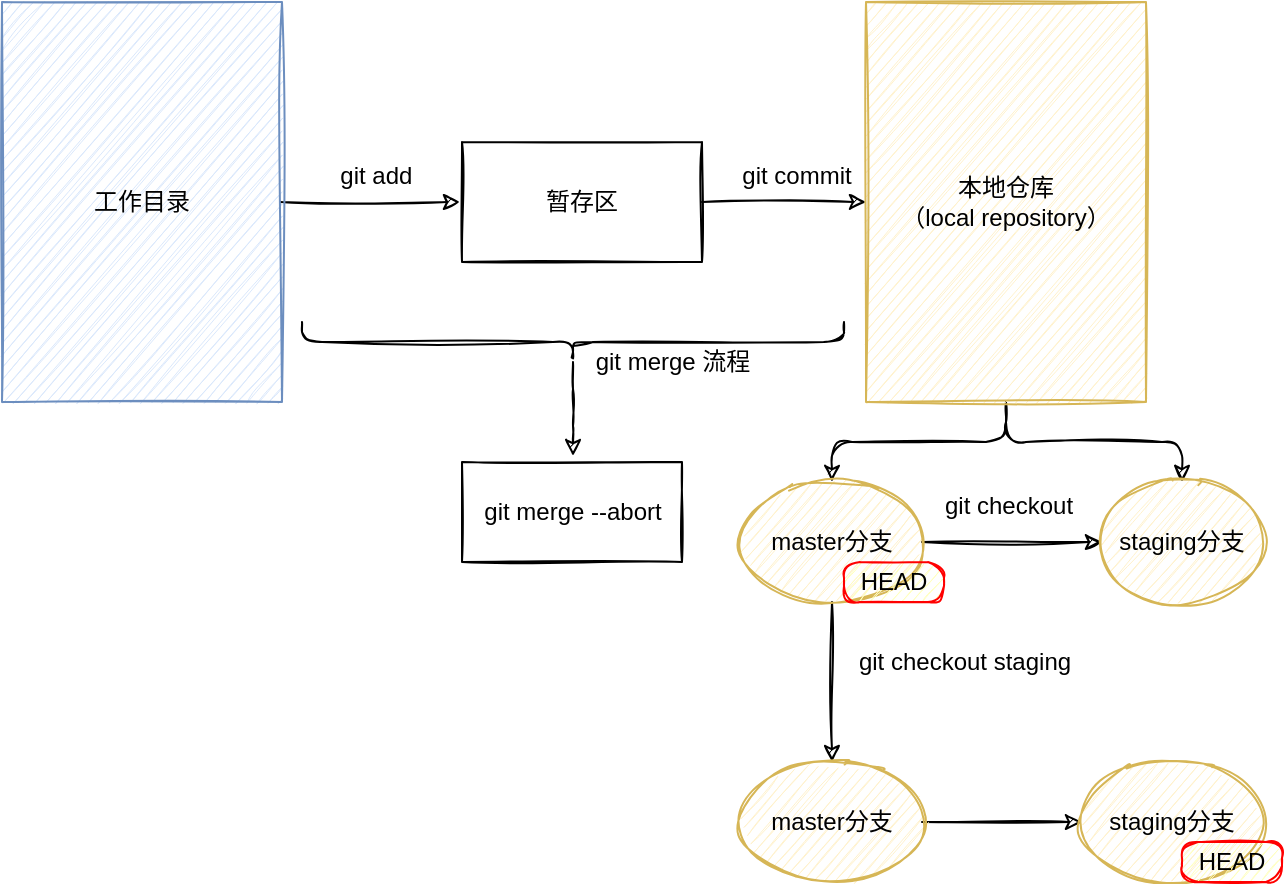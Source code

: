 <mxfile version="14.2.9" type="github">
  <diagram id="Qvk_h40rLohnIBOhJ2qY" name="第 1 页">
    <mxGraphModel dx="946" dy="614" grid="1" gridSize="10" guides="1" tooltips="1" connect="1" arrows="1" fold="1" page="1" pageScale="1" pageWidth="1169" pageHeight="827" background="#FFFFFF" math="0" shadow="0">
      <root>
        <mxCell id="0" />
        <mxCell id="1" parent="0" />
        <mxCell id="IBMUOrXllXBi6DZzjjCA-20" value="" style="edgeStyle=orthogonalEdgeStyle;rounded=1;sketch=1;orthogonalLoop=1;jettySize=auto;html=1;" edge="1" parent="1">
          <mxGeometry relative="1" as="geometry">
            <mxPoint x="159" y="640" as="sourcePoint" />
            <mxPoint x="249" y="640" as="targetPoint" />
          </mxGeometry>
        </mxCell>
        <mxCell id="IBMUOrXllXBi6DZzjjCA-18" value="工作目录" style="rounded=0;whiteSpace=wrap;html=1;sketch=1;fillColor=#dae8fc;strokeColor=#6c8ebf;" vertex="1" parent="1">
          <mxGeometry x="20" y="540" width="140" height="200" as="geometry" />
        </mxCell>
        <mxCell id="IBMUOrXllXBi6DZzjjCA-22" value="" style="edgeStyle=orthogonalEdgeStyle;rounded=1;sketch=1;orthogonalLoop=1;jettySize=auto;html=1;" edge="1" parent="1" source="IBMUOrXllXBi6DZzjjCA-19" target="IBMUOrXllXBi6DZzjjCA-21">
          <mxGeometry relative="1" as="geometry" />
        </mxCell>
        <mxCell id="IBMUOrXllXBi6DZzjjCA-19" value="暂存区" style="whiteSpace=wrap;html=1;rounded=0;sketch=1;" vertex="1" parent="1">
          <mxGeometry x="250" y="610" width="120" height="60" as="geometry" />
        </mxCell>
        <mxCell id="IBMUOrXllXBi6DZzjjCA-31" value="" style="edgeStyle=orthogonalEdgeStyle;rounded=1;sketch=1;orthogonalLoop=1;jettySize=auto;html=1;" edge="1" parent="1" source="IBMUOrXllXBi6DZzjjCA-21" target="IBMUOrXllXBi6DZzjjCA-30">
          <mxGeometry relative="1" as="geometry" />
        </mxCell>
        <mxCell id="IBMUOrXllXBi6DZzjjCA-33" value="" style="edgeStyle=orthogonalEdgeStyle;rounded=1;sketch=1;orthogonalLoop=1;jettySize=auto;html=1;" edge="1" parent="1" source="IBMUOrXllXBi6DZzjjCA-21" target="IBMUOrXllXBi6DZzjjCA-32">
          <mxGeometry relative="1" as="geometry" />
        </mxCell>
        <mxCell id="IBMUOrXllXBi6DZzjjCA-21" value="本地仓库&lt;br&gt;（local repository）" style="whiteSpace=wrap;html=1;rounded=0;sketch=1;aspect=fixed;fillColor=#fff2cc;strokeColor=#d6b656;" vertex="1" parent="1">
          <mxGeometry x="452" y="540" width="140" height="200" as="geometry" />
        </mxCell>
        <mxCell id="IBMUOrXllXBi6DZzjjCA-23" value="&amp;nbsp;git add" style="text;html=1;align=center;verticalAlign=middle;resizable=0;points=[];autosize=1;" vertex="1" parent="1">
          <mxGeometry x="180" y="617" width="50" height="20" as="geometry" />
        </mxCell>
        <mxCell id="IBMUOrXllXBi6DZzjjCA-24" value="git commit" style="text;html=1;align=center;verticalAlign=middle;resizable=0;points=[];autosize=1;" vertex="1" parent="1">
          <mxGeometry x="382" y="617" width="70" height="20" as="geometry" />
        </mxCell>
        <mxCell id="IBMUOrXllXBi6DZzjjCA-42" value="" style="edgeStyle=orthogonalEdgeStyle;rounded=1;sketch=1;orthogonalLoop=1;jettySize=auto;html=1;" edge="1" parent="1" source="IBMUOrXllXBi6DZzjjCA-28">
          <mxGeometry relative="1" as="geometry">
            <mxPoint x="305.5" y="767" as="targetPoint" />
          </mxGeometry>
        </mxCell>
        <mxCell id="IBMUOrXllXBi6DZzjjCA-28" value="" style="shape=curlyBracket;whiteSpace=wrap;html=1;rounded=1;sketch=1;direction=north;" vertex="1" parent="1">
          <mxGeometry x="170" y="700" width="271" height="20" as="geometry" />
        </mxCell>
        <mxCell id="IBMUOrXllXBi6DZzjjCA-29" value="git merge 流程" style="text;html=1;align=center;verticalAlign=middle;resizable=0;points=[];autosize=1;" vertex="1" parent="1">
          <mxGeometry x="310" y="710" width="90" height="20" as="geometry" />
        </mxCell>
        <mxCell id="IBMUOrXllXBi6DZzjjCA-37" value="" style="edgeStyle=orthogonalEdgeStyle;rounded=1;sketch=1;orthogonalLoop=1;jettySize=auto;html=1;" edge="1" parent="1" source="IBMUOrXllXBi6DZzjjCA-30" target="IBMUOrXllXBi6DZzjjCA-32">
          <mxGeometry relative="1" as="geometry" />
        </mxCell>
        <mxCell id="IBMUOrXllXBi6DZzjjCA-44" value="" style="edgeStyle=orthogonalEdgeStyle;rounded=1;sketch=1;orthogonalLoop=1;jettySize=auto;html=1;" edge="1" parent="1" source="IBMUOrXllXBi6DZzjjCA-30" target="IBMUOrXllXBi6DZzjjCA-43">
          <mxGeometry relative="1" as="geometry" />
        </mxCell>
        <mxCell id="IBMUOrXllXBi6DZzjjCA-30" value="master分支" style="ellipse;whiteSpace=wrap;html=1;rounded=0;strokeColor=#d6b656;fillColor=#fff2cc;sketch=1;" vertex="1" parent="1">
          <mxGeometry x="390" y="780" width="90" height="60" as="geometry" />
        </mxCell>
        <mxCell id="IBMUOrXllXBi6DZzjjCA-32" value="staging分支" style="ellipse;whiteSpace=wrap;html=1;rounded=0;strokeColor=#d6b656;fillColor=#fff2cc;sketch=1;" vertex="1" parent="1">
          <mxGeometry x="570" y="780" width="80" height="60" as="geometry" />
        </mxCell>
        <mxCell id="IBMUOrXllXBi6DZzjjCA-34" value="HEAD" style="rounded=1;whiteSpace=wrap;html=1;arcSize=40;fontColor=#000000;fillColor=#ffffc0;strokeColor=#ff0000;sketch=1;" vertex="1" parent="1">
          <mxGeometry x="441" y="820" width="50" height="20" as="geometry" />
        </mxCell>
        <mxCell id="IBMUOrXllXBi6DZzjjCA-38" value="git checkout" style="text;html=1;align=center;verticalAlign=middle;resizable=0;points=[];autosize=1;" vertex="1" parent="1">
          <mxGeometry x="483" y="782" width="80" height="20" as="geometry" />
        </mxCell>
        <mxCell id="IBMUOrXllXBi6DZzjjCA-48" value="" style="edgeStyle=orthogonalEdgeStyle;rounded=1;sketch=1;orthogonalLoop=1;jettySize=auto;html=1;" edge="1" parent="1" source="IBMUOrXllXBi6DZzjjCA-43" target="IBMUOrXllXBi6DZzjjCA-47">
          <mxGeometry relative="1" as="geometry" />
        </mxCell>
        <mxCell id="IBMUOrXllXBi6DZzjjCA-43" value="master分支" style="ellipse;whiteSpace=wrap;html=1;rounded=0;strokeColor=#d6b656;fillColor=#fff2cc;sketch=1;" vertex="1" parent="1">
          <mxGeometry x="390" y="920" width="90" height="60" as="geometry" />
        </mxCell>
        <mxCell id="IBMUOrXllXBi6DZzjjCA-45" value="git checkout staging" style="text;html=1;align=center;verticalAlign=middle;resizable=0;points=[];autosize=1;" vertex="1" parent="1">
          <mxGeometry x="441" y="860" width="120" height="20" as="geometry" />
        </mxCell>
        <mxCell id="IBMUOrXllXBi6DZzjjCA-47" value="staging分支" style="ellipse;whiteSpace=wrap;html=1;rounded=0;strokeColor=#d6b656;fillColor=#fff2cc;sketch=1;" vertex="1" parent="1">
          <mxGeometry x="560" y="920" width="90" height="60" as="geometry" />
        </mxCell>
        <mxCell id="IBMUOrXllXBi6DZzjjCA-49" value="HEAD" style="rounded=1;whiteSpace=wrap;html=1;arcSize=40;fontColor=#000000;fillColor=#ffffc0;strokeColor=#ff0000;sketch=1;" vertex="1" parent="1">
          <mxGeometry x="610" y="960" width="50" height="20" as="geometry" />
        </mxCell>
        <mxCell id="IBMUOrXllXBi6DZzjjCA-50" value="git merge --abort" style="html=1;sketch=1;" vertex="1" parent="1">
          <mxGeometry x="250" y="770" width="110" height="50" as="geometry" />
        </mxCell>
      </root>
    </mxGraphModel>
  </diagram>
</mxfile>
